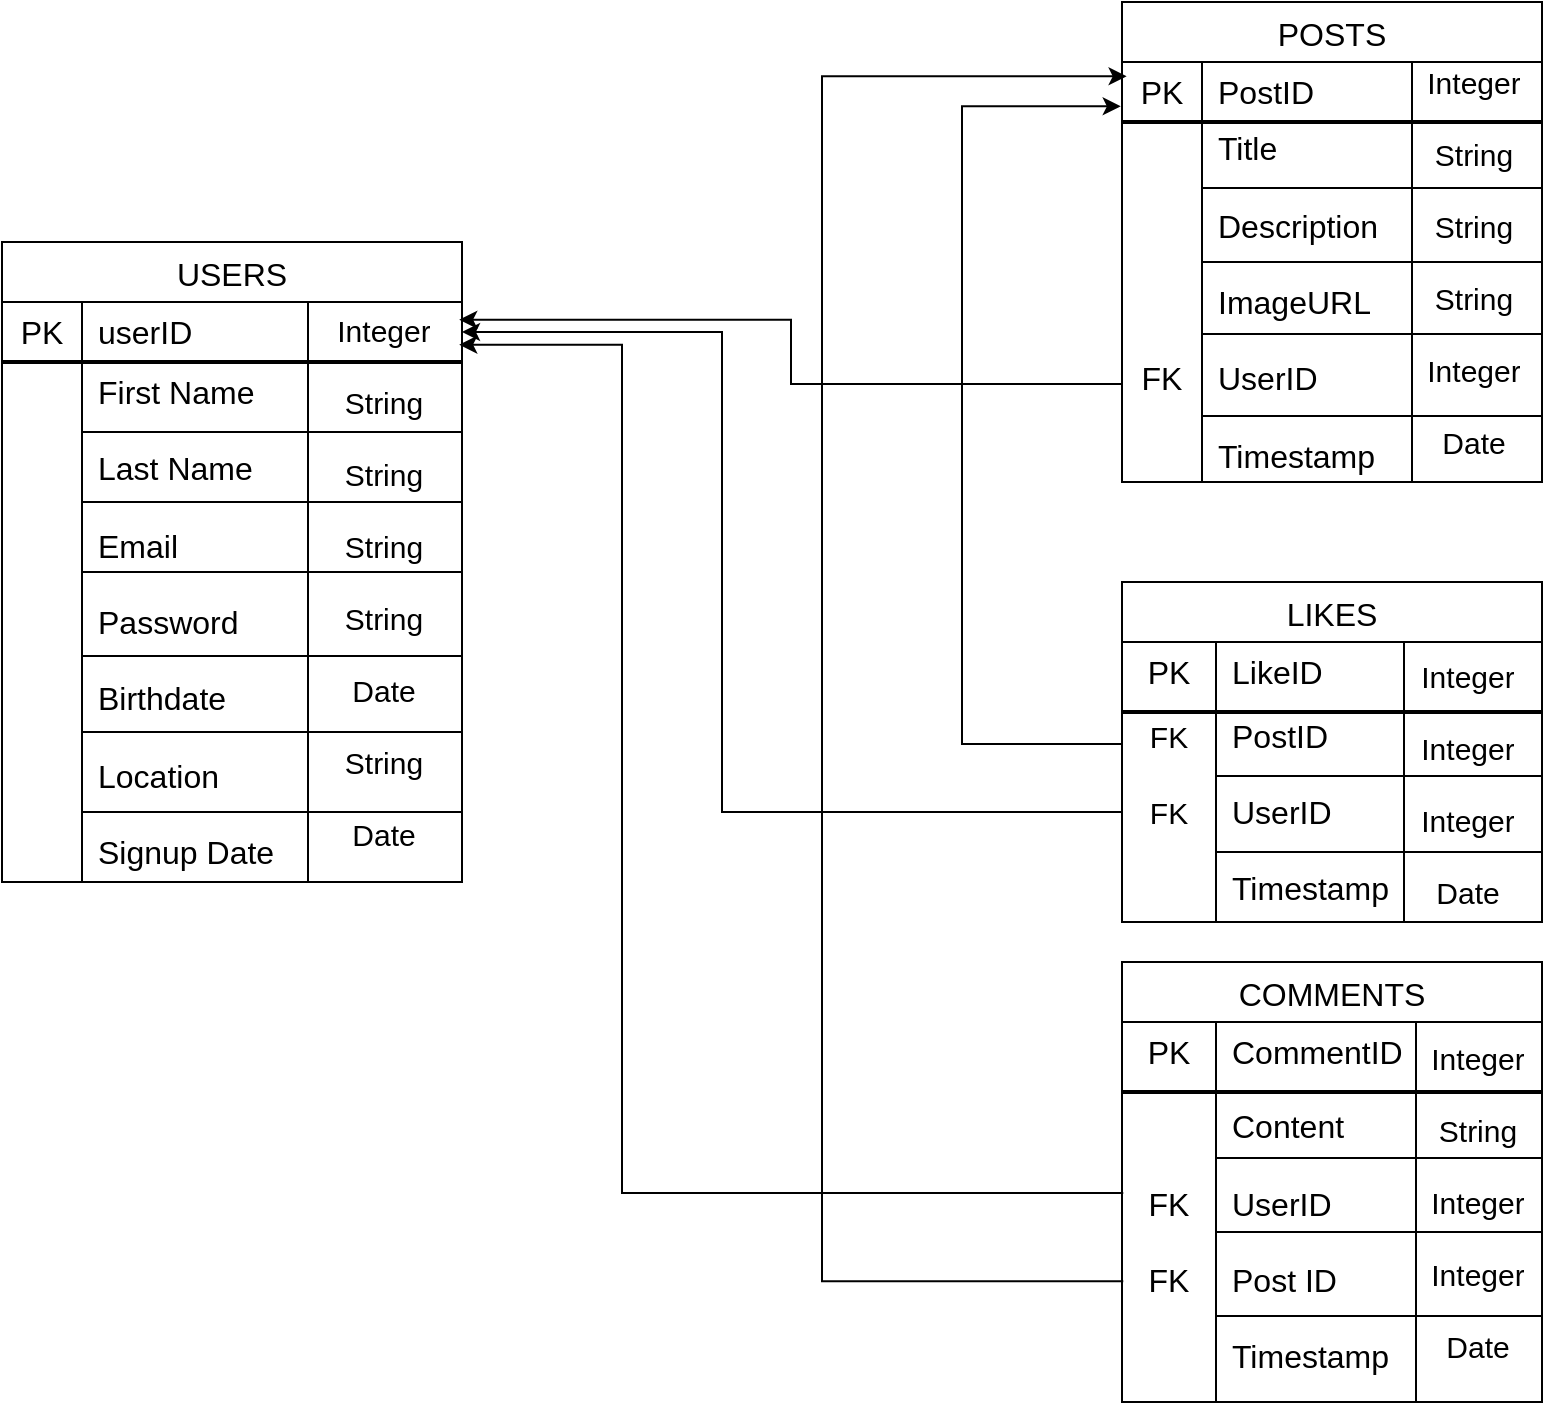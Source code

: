 <mxfile version="21.7.2" type="github">
  <diagram name="Page-1" id="d7HcgYwSpGxKavv-GMwL">
    <mxGraphModel dx="1371" dy="830" grid="1" gridSize="10" guides="1" tooltips="1" connect="1" arrows="1" fold="1" page="1" pageScale="1" pageWidth="850" pageHeight="1100" math="0" shadow="0">
      <root>
        <mxCell id="0" />
        <mxCell id="1" parent="0" />
        <mxCell id="SSoFNLpBlaiQV2NDGb-g-35" value="COMMENTS" style="shape=table;startSize=30;container=1;collapsible=0;childLayout=tableLayout;fixedRows=1;rowLines=0;fontStyle=0;strokeColor=default;fontSize=16;" vertex="1" parent="1">
          <mxGeometry x="610" y="510" width="210" height="220" as="geometry" />
        </mxCell>
        <mxCell id="SSoFNLpBlaiQV2NDGb-g-36" value="" style="shape=tableRow;horizontal=0;startSize=0;swimlaneHead=0;swimlaneBody=0;top=0;left=0;bottom=0;right=0;collapsible=0;dropTarget=0;fillColor=none;points=[[0,0.5],[1,0.5]];portConstraint=eastwest;strokeColor=inherit;fontSize=16;" vertex="1" parent="SSoFNLpBlaiQV2NDGb-g-35">
          <mxGeometry y="30" width="210" height="30" as="geometry" />
        </mxCell>
        <mxCell id="SSoFNLpBlaiQV2NDGb-g-37" value="PK" style="shape=partialRectangle;html=1;whiteSpace=wrap;connectable=0;fillColor=none;top=0;left=0;bottom=0;right=0;overflow=hidden;pointerEvents=1;strokeColor=inherit;fontSize=16;" vertex="1" parent="SSoFNLpBlaiQV2NDGb-g-36">
          <mxGeometry width="47" height="30" as="geometry">
            <mxRectangle width="47" height="30" as="alternateBounds" />
          </mxGeometry>
        </mxCell>
        <mxCell id="SSoFNLpBlaiQV2NDGb-g-38" value="CommentID" style="shape=partialRectangle;html=1;whiteSpace=wrap;connectable=0;fillColor=none;top=0;left=0;bottom=0;right=0;align=left;spacingLeft=6;overflow=hidden;strokeColor=inherit;fontSize=16;" vertex="1" parent="SSoFNLpBlaiQV2NDGb-g-36">
          <mxGeometry x="47" width="163" height="30" as="geometry">
            <mxRectangle width="163" height="30" as="alternateBounds" />
          </mxGeometry>
        </mxCell>
        <mxCell id="SSoFNLpBlaiQV2NDGb-g-39" value="" style="shape=tableRow;horizontal=0;startSize=0;swimlaneHead=0;swimlaneBody=0;top=0;left=0;bottom=0;right=0;collapsible=0;dropTarget=0;fillColor=none;points=[[0,0.5],[1,0.5]];portConstraint=eastwest;strokeColor=inherit;fontSize=16;" vertex="1" parent="SSoFNLpBlaiQV2NDGb-g-35">
          <mxGeometry y="60" width="210" height="160" as="geometry" />
        </mxCell>
        <mxCell id="SSoFNLpBlaiQV2NDGb-g-40" value="FK&lt;br style=&quot;border-color: var(--border-color);&quot;&gt;&lt;br style=&quot;border-color: var(--border-color);&quot;&gt;FK" style="shape=partialRectangle;html=1;whiteSpace=wrap;connectable=0;fillColor=none;top=0;left=0;bottom=0;right=0;overflow=hidden;strokeColor=inherit;fontSize=16;" vertex="1" parent="SSoFNLpBlaiQV2NDGb-g-39">
          <mxGeometry width="47" height="160" as="geometry">
            <mxRectangle width="47" height="160" as="alternateBounds" />
          </mxGeometry>
        </mxCell>
        <mxCell id="SSoFNLpBlaiQV2NDGb-g-41" value="Content&lt;br&gt;&lt;br&gt;UserID&lt;br&gt;&lt;br&gt;Post ID&lt;br&gt;&lt;br&gt;Timestamp" style="shape=partialRectangle;html=1;whiteSpace=wrap;connectable=0;fillColor=none;top=0;left=0;bottom=0;right=0;align=left;spacingLeft=6;overflow=hidden;strokeColor=inherit;fontSize=16;" vertex="1" parent="SSoFNLpBlaiQV2NDGb-g-39">
          <mxGeometry x="47" width="163" height="160" as="geometry">
            <mxRectangle width="163" height="160" as="alternateBounds" />
          </mxGeometry>
        </mxCell>
        <mxCell id="SSoFNLpBlaiQV2NDGb-g-86" style="edgeStyle=elbowEdgeStyle;rounded=0;orthogonalLoop=1;jettySize=auto;elbow=vertical;html=1;entryX=1;entryY=0.5;entryDx=0;entryDy=0;" edge="1" parent="SSoFNLpBlaiQV2NDGb-g-35" source="SSoFNLpBlaiQV2NDGb-g-39" target="SSoFNLpBlaiQV2NDGb-g-39">
          <mxGeometry relative="1" as="geometry" />
        </mxCell>
        <mxCell id="SSoFNLpBlaiQV2NDGb-g-45" value="USERS" style="shape=table;startSize=30;container=1;collapsible=0;childLayout=tableLayout;fixedRows=1;rowLines=0;fontStyle=0;strokeColor=default;fontSize=16;" vertex="1" parent="1">
          <mxGeometry x="50" y="150" width="230" height="320.0" as="geometry" />
        </mxCell>
        <mxCell id="SSoFNLpBlaiQV2NDGb-g-46" value="" style="shape=tableRow;horizontal=0;startSize=0;swimlaneHead=0;swimlaneBody=0;top=0;left=0;bottom=0;right=0;collapsible=0;dropTarget=0;fillColor=none;points=[[0,0.5],[1,0.5]];portConstraint=eastwest;strokeColor=inherit;fontSize=16;" vertex="1" parent="SSoFNLpBlaiQV2NDGb-g-45">
          <mxGeometry y="30" width="230" height="30" as="geometry" />
        </mxCell>
        <mxCell id="SSoFNLpBlaiQV2NDGb-g-47" value="PK" style="shape=partialRectangle;html=1;whiteSpace=wrap;connectable=0;fillColor=none;top=0;left=0;bottom=0;right=0;overflow=hidden;pointerEvents=1;strokeColor=inherit;fontSize=16;" vertex="1" parent="SSoFNLpBlaiQV2NDGb-g-46">
          <mxGeometry width="40" height="30" as="geometry">
            <mxRectangle width="40" height="30" as="alternateBounds" />
          </mxGeometry>
        </mxCell>
        <mxCell id="SSoFNLpBlaiQV2NDGb-g-48" value="userID" style="shape=partialRectangle;html=1;whiteSpace=wrap;connectable=0;fillColor=none;top=0;left=0;bottom=0;right=0;align=left;spacingLeft=6;overflow=hidden;strokeColor=inherit;fontSize=16;" vertex="1" parent="SSoFNLpBlaiQV2NDGb-g-46">
          <mxGeometry x="40" width="190" height="30" as="geometry">
            <mxRectangle width="190" height="30" as="alternateBounds" />
          </mxGeometry>
        </mxCell>
        <mxCell id="SSoFNLpBlaiQV2NDGb-g-49" value="" style="shape=tableRow;horizontal=0;startSize=0;swimlaneHead=0;swimlaneBody=0;top=0;left=0;bottom=0;right=0;collapsible=0;dropTarget=0;fillColor=none;points=[[0,0.5],[1,0.5]];portConstraint=eastwest;strokeColor=inherit;fontSize=16;" vertex="1" parent="SSoFNLpBlaiQV2NDGb-g-45">
          <mxGeometry y="60" width="230" height="260" as="geometry" />
        </mxCell>
        <mxCell id="SSoFNLpBlaiQV2NDGb-g-50" value="" style="shape=partialRectangle;html=1;whiteSpace=wrap;connectable=0;fillColor=none;top=0;left=0;bottom=0;right=0;overflow=hidden;strokeColor=inherit;fontSize=16;" vertex="1" parent="SSoFNLpBlaiQV2NDGb-g-49">
          <mxGeometry width="40" height="260" as="geometry">
            <mxRectangle width="40" height="260" as="alternateBounds" />
          </mxGeometry>
        </mxCell>
        <mxCell id="SSoFNLpBlaiQV2NDGb-g-51" value="First Name&lt;br&gt;&lt;br&gt;Last Name&lt;br&gt;&lt;br&gt;Email&lt;br&gt;&lt;br&gt;Password&lt;br&gt;&lt;br&gt;Birthdate&lt;br&gt;&lt;br&gt;Location&lt;br&gt;&lt;br&gt;Signup Date" style="shape=partialRectangle;html=1;whiteSpace=wrap;connectable=0;fillColor=none;top=0;left=0;bottom=0;right=0;align=left;spacingLeft=6;overflow=hidden;strokeColor=inherit;fontSize=16;" vertex="1" parent="SSoFNLpBlaiQV2NDGb-g-49">
          <mxGeometry x="40" width="190" height="260" as="geometry">
            <mxRectangle width="190" height="260" as="alternateBounds" />
          </mxGeometry>
        </mxCell>
        <mxCell id="SSoFNLpBlaiQV2NDGb-g-55" value="POSTS" style="shape=table;startSize=30;container=1;collapsible=0;childLayout=tableLayout;fixedRows=1;rowLines=0;fontStyle=0;strokeColor=default;fontSize=16;" vertex="1" parent="1">
          <mxGeometry x="610" y="30" width="210" height="240" as="geometry" />
        </mxCell>
        <mxCell id="SSoFNLpBlaiQV2NDGb-g-56" value="" style="shape=tableRow;horizontal=0;startSize=0;swimlaneHead=0;swimlaneBody=0;top=0;left=0;bottom=0;right=0;collapsible=0;dropTarget=0;fillColor=none;points=[[0,0.5],[1,0.5]];portConstraint=eastwest;strokeColor=inherit;fontSize=16;" vertex="1" parent="SSoFNLpBlaiQV2NDGb-g-55">
          <mxGeometry y="30" width="210" height="30" as="geometry" />
        </mxCell>
        <mxCell id="SSoFNLpBlaiQV2NDGb-g-57" value="PK" style="shape=partialRectangle;html=1;whiteSpace=wrap;connectable=0;fillColor=none;top=0;left=0;bottom=0;right=0;overflow=hidden;pointerEvents=1;strokeColor=inherit;fontSize=16;" vertex="1" parent="SSoFNLpBlaiQV2NDGb-g-56">
          <mxGeometry width="40" height="30" as="geometry">
            <mxRectangle width="40" height="30" as="alternateBounds" />
          </mxGeometry>
        </mxCell>
        <mxCell id="SSoFNLpBlaiQV2NDGb-g-58" value="PostID" style="shape=partialRectangle;html=1;whiteSpace=wrap;connectable=0;fillColor=none;top=0;left=0;bottom=0;right=0;align=left;spacingLeft=6;overflow=hidden;strokeColor=inherit;fontSize=16;" vertex="1" parent="SSoFNLpBlaiQV2NDGb-g-56">
          <mxGeometry x="40" width="170" height="30" as="geometry">
            <mxRectangle width="170" height="30" as="alternateBounds" />
          </mxGeometry>
        </mxCell>
        <mxCell id="SSoFNLpBlaiQV2NDGb-g-59" value="" style="shape=tableRow;horizontal=0;startSize=0;swimlaneHead=0;swimlaneBody=0;top=0;left=0;bottom=0;right=0;collapsible=0;dropTarget=0;fillColor=none;points=[[0,0.5],[1,0.5]];portConstraint=eastwest;strokeColor=inherit;fontSize=16;" vertex="1" parent="SSoFNLpBlaiQV2NDGb-g-55">
          <mxGeometry y="60" width="210" height="180" as="geometry" />
        </mxCell>
        <mxCell id="SSoFNLpBlaiQV2NDGb-g-60" value="&lt;br&gt;&lt;br&gt;&lt;br&gt;&lt;br&gt;FK" style="shape=partialRectangle;html=1;whiteSpace=wrap;connectable=0;fillColor=none;top=0;left=0;bottom=0;right=0;overflow=hidden;strokeColor=inherit;fontSize=16;" vertex="1" parent="SSoFNLpBlaiQV2NDGb-g-59">
          <mxGeometry width="40" height="180" as="geometry">
            <mxRectangle width="40" height="180" as="alternateBounds" />
          </mxGeometry>
        </mxCell>
        <mxCell id="SSoFNLpBlaiQV2NDGb-g-61" value="Title&lt;br&gt;&lt;br&gt;Description&lt;br&gt;&lt;br&gt;ImageURL&lt;br&gt;&lt;br&gt;UserID&lt;br&gt;&lt;br&gt;Timestamp" style="shape=partialRectangle;html=1;whiteSpace=wrap;connectable=0;fillColor=none;top=0;left=0;bottom=0;right=0;align=left;spacingLeft=6;overflow=hidden;strokeColor=inherit;fontSize=16;" vertex="1" parent="SSoFNLpBlaiQV2NDGb-g-59">
          <mxGeometry x="40" width="170" height="180" as="geometry">
            <mxRectangle width="170" height="180" as="alternateBounds" />
          </mxGeometry>
        </mxCell>
        <mxCell id="SSoFNLpBlaiQV2NDGb-g-65" value="LIKES" style="shape=table;startSize=30;container=1;collapsible=0;childLayout=tableLayout;fixedRows=1;rowLines=0;fontStyle=0;strokeColor=default;fontSize=16;" vertex="1" parent="1">
          <mxGeometry x="610" y="320" width="210" height="170.0" as="geometry" />
        </mxCell>
        <mxCell id="SSoFNLpBlaiQV2NDGb-g-66" value="" style="shape=tableRow;horizontal=0;startSize=0;swimlaneHead=0;swimlaneBody=0;top=0;left=0;bottom=0;right=0;collapsible=0;dropTarget=0;fillColor=none;points=[[0,0.5],[1,0.5]];portConstraint=eastwest;strokeColor=inherit;fontSize=16;" vertex="1" parent="SSoFNLpBlaiQV2NDGb-g-65">
          <mxGeometry y="30" width="210" height="30" as="geometry" />
        </mxCell>
        <mxCell id="SSoFNLpBlaiQV2NDGb-g-67" value="PK" style="shape=partialRectangle;html=1;whiteSpace=wrap;connectable=0;fillColor=none;top=0;left=0;bottom=0;right=0;overflow=hidden;pointerEvents=1;strokeColor=inherit;fontSize=16;" vertex="1" parent="SSoFNLpBlaiQV2NDGb-g-66">
          <mxGeometry width="47" height="30" as="geometry">
            <mxRectangle width="47" height="30" as="alternateBounds" />
          </mxGeometry>
        </mxCell>
        <mxCell id="SSoFNLpBlaiQV2NDGb-g-68" value="LikeID" style="shape=partialRectangle;html=1;whiteSpace=wrap;connectable=0;fillColor=none;top=0;left=0;bottom=0;right=0;align=left;spacingLeft=6;overflow=hidden;strokeColor=inherit;fontSize=16;" vertex="1" parent="SSoFNLpBlaiQV2NDGb-g-66">
          <mxGeometry x="47" width="163" height="30" as="geometry">
            <mxRectangle width="163" height="30" as="alternateBounds" />
          </mxGeometry>
        </mxCell>
        <mxCell id="SSoFNLpBlaiQV2NDGb-g-69" value="" style="shape=tableRow;horizontal=0;startSize=0;swimlaneHead=0;swimlaneBody=0;top=0;left=0;bottom=0;right=0;collapsible=0;dropTarget=0;fillColor=none;points=[[0,0.5],[1,0.5]];portConstraint=eastwest;strokeColor=inherit;fontSize=16;" vertex="1" parent="SSoFNLpBlaiQV2NDGb-g-65">
          <mxGeometry y="60" width="210" height="110" as="geometry" />
        </mxCell>
        <mxCell id="SSoFNLpBlaiQV2NDGb-g-70" value="&lt;font style=&quot;font-size: 15px;&quot;&gt;FK&lt;br&gt;&lt;br&gt;FK&lt;br&gt;&lt;br&gt;&lt;br&gt;&lt;/font&gt;" style="shape=partialRectangle;html=1;whiteSpace=wrap;connectable=0;fillColor=none;top=0;left=0;bottom=0;right=0;overflow=hidden;strokeColor=inherit;fontSize=16;" vertex="1" parent="SSoFNLpBlaiQV2NDGb-g-69">
          <mxGeometry width="47" height="110" as="geometry">
            <mxRectangle width="47" height="110" as="alternateBounds" />
          </mxGeometry>
        </mxCell>
        <mxCell id="SSoFNLpBlaiQV2NDGb-g-71" value="PostID&lt;br&gt;&lt;br&gt;UserID&lt;br&gt;&lt;br&gt;Timestamp" style="shape=partialRectangle;html=1;whiteSpace=wrap;connectable=0;fillColor=none;top=0;left=0;bottom=0;right=0;align=left;spacingLeft=6;overflow=hidden;strokeColor=inherit;fontSize=16;" vertex="1" parent="SSoFNLpBlaiQV2NDGb-g-69">
          <mxGeometry x="47" width="163" height="110" as="geometry">
            <mxRectangle width="163" height="110" as="alternateBounds" />
          </mxGeometry>
        </mxCell>
        <mxCell id="SSoFNLpBlaiQV2NDGb-g-75" value="" style="line;strokeWidth=2;html=1;" vertex="1" parent="1">
          <mxGeometry x="50" y="205" width="230" height="10" as="geometry" />
        </mxCell>
        <mxCell id="SSoFNLpBlaiQV2NDGb-g-76" value="" style="line;strokeWidth=2;html=1;" vertex="1" parent="1">
          <mxGeometry x="610" y="85" width="210" height="10" as="geometry" />
        </mxCell>
        <mxCell id="SSoFNLpBlaiQV2NDGb-g-77" value="" style="line;strokeWidth=2;html=1;" vertex="1" parent="1">
          <mxGeometry x="610" y="570" width="210" height="10" as="geometry" />
        </mxCell>
        <mxCell id="SSoFNLpBlaiQV2NDGb-g-79" value="" style="line;strokeWidth=2;html=1;" vertex="1" parent="1">
          <mxGeometry x="610" y="380" width="210" height="10" as="geometry" />
        </mxCell>
        <mxCell id="SSoFNLpBlaiQV2NDGb-g-82" value="" style="line;strokeWidth=1;html=1;" vertex="1" parent="1">
          <mxGeometry x="90" y="240" width="190" height="10" as="geometry" />
        </mxCell>
        <mxCell id="SSoFNLpBlaiQV2NDGb-g-83" style="edgeStyle=elbowEdgeStyle;rounded=0;orthogonalLoop=1;jettySize=auto;html=1;entryX=0.994;entryY=0.294;entryDx=0;entryDy=0;entryPerimeter=0;" edge="1" parent="1" target="SSoFNLpBlaiQV2NDGb-g-46">
          <mxGeometry relative="1" as="geometry">
            <mxPoint x="610" y="221" as="sourcePoint" />
          </mxGeometry>
        </mxCell>
        <mxCell id="SSoFNLpBlaiQV2NDGb-g-84" style="edgeStyle=elbowEdgeStyle;rounded=0;orthogonalLoop=1;jettySize=auto;html=1;entryX=1;entryY=0.5;entryDx=0;entryDy=0;exitX=0;exitY=0.5;exitDx=0;exitDy=0;" edge="1" parent="1" source="SSoFNLpBlaiQV2NDGb-g-69" target="SSoFNLpBlaiQV2NDGb-g-46">
          <mxGeometry relative="1" as="geometry">
            <mxPoint x="580" y="386" as="sourcePoint" />
            <Array as="points">
              <mxPoint x="410" y="290" />
            </Array>
          </mxGeometry>
        </mxCell>
        <mxCell id="SSoFNLpBlaiQV2NDGb-g-87" value="" style="line;strokeWidth=1;html=1;" vertex="1" parent="1">
          <mxGeometry x="90" y="275" width="190" height="10" as="geometry" />
        </mxCell>
        <mxCell id="SSoFNLpBlaiQV2NDGb-g-88" value="" style="line;strokeWidth=1;html=1;" vertex="1" parent="1">
          <mxGeometry x="90" y="310" width="190" height="10" as="geometry" />
        </mxCell>
        <mxCell id="SSoFNLpBlaiQV2NDGb-g-96" value="" style="line;strokeWidth=1;html=1;" vertex="1" parent="1">
          <mxGeometry x="90" y="352" width="190" height="10" as="geometry" />
        </mxCell>
        <mxCell id="SSoFNLpBlaiQV2NDGb-g-97" value="" style="line;strokeWidth=1;html=1;" vertex="1" parent="1">
          <mxGeometry x="90" y="390" width="190" height="10" as="geometry" />
        </mxCell>
        <mxCell id="SSoFNLpBlaiQV2NDGb-g-98" style="edgeStyle=elbowEdgeStyle;rounded=0;orthogonalLoop=1;jettySize=auto;html=1;exitX=0.003;exitY=0.347;exitDx=0;exitDy=0;entryX=0.994;entryY=0.711;entryDx=0;entryDy=0;entryPerimeter=0;exitPerimeter=0;" edge="1" parent="1" source="SSoFNLpBlaiQV2NDGb-g-39" target="SSoFNLpBlaiQV2NDGb-g-46">
          <mxGeometry relative="1" as="geometry">
            <Array as="points">
              <mxPoint x="360" y="370" />
            </Array>
          </mxGeometry>
        </mxCell>
        <mxCell id="SSoFNLpBlaiQV2NDGb-g-99" style="edgeStyle=elbowEdgeStyle;rounded=0;orthogonalLoop=1;jettySize=auto;html=1;exitX=0.003;exitY=0.623;exitDx=0;exitDy=0;entryX=0.011;entryY=0.239;entryDx=0;entryDy=0;exitPerimeter=0;entryPerimeter=0;" edge="1" parent="1" source="SSoFNLpBlaiQV2NDGb-g-39" target="SSoFNLpBlaiQV2NDGb-g-56">
          <mxGeometry relative="1" as="geometry">
            <mxPoint x="620" y="565" as="sourcePoint" />
            <mxPoint x="270" y="205" as="targetPoint" />
            <Array as="points">
              <mxPoint x="460" y="390" />
            </Array>
          </mxGeometry>
        </mxCell>
        <mxCell id="SSoFNLpBlaiQV2NDGb-g-100" style="edgeStyle=elbowEdgeStyle;rounded=0;orthogonalLoop=1;jettySize=auto;html=1;exitX=0;exitY=0.191;exitDx=0;exitDy=0;entryX=-0.003;entryY=0.739;entryDx=0;entryDy=0;exitPerimeter=0;entryPerimeter=0;" edge="1" parent="1" source="SSoFNLpBlaiQV2NDGb-g-69" target="SSoFNLpBlaiQV2NDGb-g-56">
          <mxGeometry relative="1" as="geometry">
            <mxPoint x="610" y="342" as="sourcePoint" />
            <mxPoint x="610" y="-162" as="targetPoint" />
            <Array as="points">
              <mxPoint x="530" y="110" />
            </Array>
          </mxGeometry>
        </mxCell>
        <mxCell id="SSoFNLpBlaiQV2NDGb-g-101" value="" style="line;strokeWidth=1;direction=south;html=1;" vertex="1" parent="1">
          <mxGeometry x="198" y="180" width="10" height="290" as="geometry" />
        </mxCell>
        <UserObject label="&lt;font style=&quot;font-size: 15px;&quot;&gt;Integer&lt;br&gt;&lt;br&gt;String&lt;br&gt;&lt;br&gt;String&lt;br&gt;&lt;br&gt;String&lt;br&gt;&lt;br&gt;String&lt;br&gt;&lt;br&gt;Date&lt;br&gt;&lt;br&gt;String&lt;br&gt;&lt;br&gt;Date&lt;br&gt;&lt;/font&gt;" placeholders="1" name="Variable" id="SSoFNLpBlaiQV2NDGb-g-102">
          <mxCell style="text;html=1;strokeColor=none;fillColor=none;align=center;verticalAlign=middle;whiteSpace=wrap;overflow=hidden;" vertex="1" parent="1">
            <mxGeometry x="211" y="179" width="60" height="282" as="geometry" />
          </mxCell>
        </UserObject>
        <mxCell id="SSoFNLpBlaiQV2NDGb-g-103" value="" style="line;strokeWidth=1;html=1;" vertex="1" parent="1">
          <mxGeometry x="650" y="118" width="170" height="10" as="geometry" />
        </mxCell>
        <mxCell id="SSoFNLpBlaiQV2NDGb-g-104" value="" style="line;strokeWidth=1;html=1;" vertex="1" parent="1">
          <mxGeometry x="650" y="155" width="170" height="10" as="geometry" />
        </mxCell>
        <mxCell id="SSoFNLpBlaiQV2NDGb-g-105" value="" style="line;strokeWidth=1;html=1;" vertex="1" parent="1">
          <mxGeometry x="650" y="191" width="170" height="10" as="geometry" />
        </mxCell>
        <mxCell id="SSoFNLpBlaiQV2NDGb-g-106" value="" style="line;strokeWidth=1;direction=south;html=1;" vertex="1" parent="1">
          <mxGeometry x="750" y="60" width="10" height="210" as="geometry" />
        </mxCell>
        <mxCell id="SSoFNLpBlaiQV2NDGb-g-107" value="" style="line;strokeWidth=1;html=1;" vertex="1" parent="1">
          <mxGeometry x="657" y="412" width="163" height="10" as="geometry" />
        </mxCell>
        <mxCell id="SSoFNLpBlaiQV2NDGb-g-108" value="" style="line;strokeWidth=1;html=1;" vertex="1" parent="1">
          <mxGeometry x="657" y="603" width="163" height="10" as="geometry" />
        </mxCell>
        <mxCell id="SSoFNLpBlaiQV2NDGb-g-109" value="" style="line;strokeWidth=1;html=1;" vertex="1" parent="1">
          <mxGeometry x="657" y="640" width="163" height="10" as="geometry" />
        </mxCell>
        <mxCell id="SSoFNLpBlaiQV2NDGb-g-110" value="" style="line;strokeWidth=1;direction=south;html=1;" vertex="1" parent="1">
          <mxGeometry x="752" y="540" width="10" height="190" as="geometry" />
        </mxCell>
        <mxCell id="SSoFNLpBlaiQV2NDGb-g-111" value="" style="line;strokeWidth=1;direction=south;html=1;" vertex="1" parent="1">
          <mxGeometry x="746" y="350" width="10" height="140" as="geometry" />
        </mxCell>
        <UserObject label="&lt;font style=&quot;font-size: 15px;&quot;&gt;Integer&lt;br&gt;&lt;br&gt;String&lt;br&gt;&lt;br&gt;String&lt;br&gt;&lt;br&gt;String&lt;br&gt;&lt;br&gt;Integer&lt;br&gt;&lt;br&gt;Date&lt;br&gt;&lt;/font&gt;" placeholders="1" name="Variable" id="SSoFNLpBlaiQV2NDGb-g-112">
          <mxCell style="text;html=1;strokeColor=none;fillColor=none;align=center;verticalAlign=middle;whiteSpace=wrap;overflow=hidden;" vertex="1" parent="1">
            <mxGeometry x="760" y="50" width="52" height="220" as="geometry" />
          </mxCell>
        </UserObject>
        <UserObject label="&lt;font style=&quot;font-size: 15px;&quot;&gt;Integer&lt;br&gt;&lt;br&gt;Integer&lt;br&gt;&lt;br&gt;Integer&lt;br&gt;&lt;br&gt;Date&lt;br&gt;&lt;/font&gt;" placeholders="1" name="Variable" id="SSoFNLpBlaiQV2NDGb-g-113">
          <mxCell style="text;html=1;strokeColor=none;fillColor=none;align=center;verticalAlign=middle;whiteSpace=wrap;overflow=hidden;" vertex="1" parent="1">
            <mxGeometry x="757" y="341" width="52" height="159" as="geometry" />
          </mxCell>
        </UserObject>
        <UserObject label="&lt;font style=&quot;font-size: 15px;&quot;&gt;Integer&lt;br&gt;&lt;br&gt;String&lt;br&gt;&lt;br&gt;Integer&lt;br&gt;&lt;br&gt;Integer&lt;br&gt;&lt;br&gt;Date&lt;br&gt;&lt;/font&gt;" placeholders="1" name="Variable" id="SSoFNLpBlaiQV2NDGb-g-114">
          <mxCell style="text;html=1;strokeColor=none;fillColor=none;align=center;verticalAlign=middle;whiteSpace=wrap;overflow=hidden;" vertex="1" parent="1">
            <mxGeometry x="762" y="532" width="52" height="196" as="geometry" />
          </mxCell>
        </UserObject>
        <mxCell id="SSoFNLpBlaiQV2NDGb-g-115" value="" style="line;strokeWidth=1;html=1;" vertex="1" parent="1">
          <mxGeometry x="657" y="682" width="163" height="10" as="geometry" />
        </mxCell>
        <mxCell id="SSoFNLpBlaiQV2NDGb-g-117" value="" style="line;strokeWidth=1;html=1;" vertex="1" parent="1">
          <mxGeometry x="657" y="450" width="163" height="10" as="geometry" />
        </mxCell>
        <mxCell id="SSoFNLpBlaiQV2NDGb-g-118" value="" style="line;strokeWidth=1;html=1;" vertex="1" parent="1">
          <mxGeometry x="650" y="232" width="170" height="10" as="geometry" />
        </mxCell>
        <mxCell id="SSoFNLpBlaiQV2NDGb-g-119" value="" style="line;strokeWidth=1;html=1;" vertex="1" parent="1">
          <mxGeometry x="90" y="430" width="190" height="10" as="geometry" />
        </mxCell>
      </root>
    </mxGraphModel>
  </diagram>
</mxfile>

